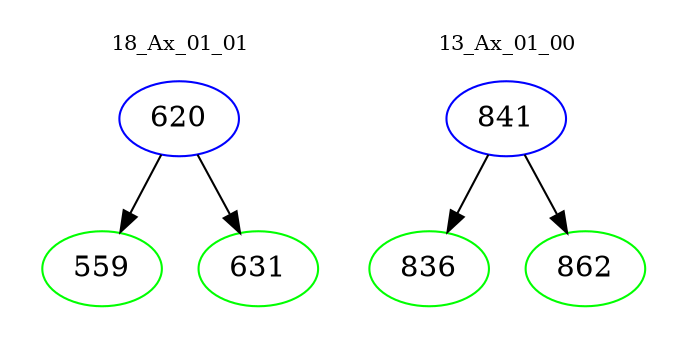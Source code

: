 digraph{
subgraph cluster_0 {
color = white
label = "18_Ax_01_01";
fontsize=10;
T0_620 [label="620", color="blue"]
T0_620 -> T0_559 [color="black"]
T0_559 [label="559", color="green"]
T0_620 -> T0_631 [color="black"]
T0_631 [label="631", color="green"]
}
subgraph cluster_1 {
color = white
label = "13_Ax_01_00";
fontsize=10;
T1_841 [label="841", color="blue"]
T1_841 -> T1_836 [color="black"]
T1_836 [label="836", color="green"]
T1_841 -> T1_862 [color="black"]
T1_862 [label="862", color="green"]
}
}
